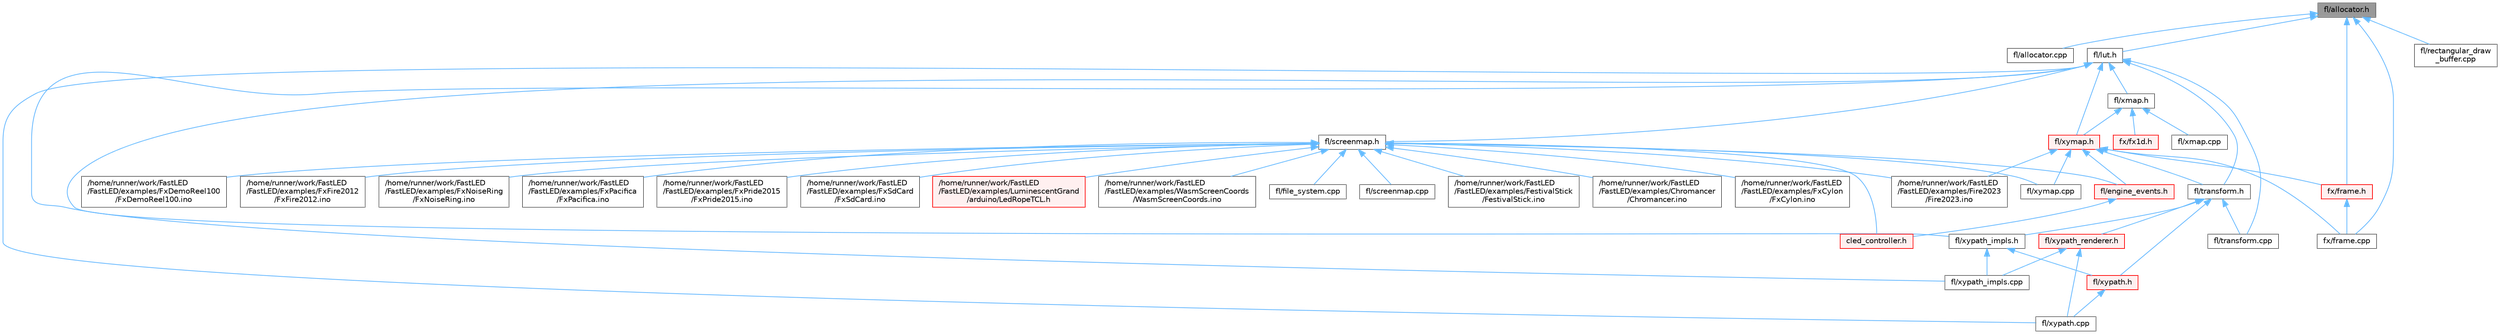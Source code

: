 digraph "fl/allocator.h"
{
 // INTERACTIVE_SVG=YES
 // LATEX_PDF_SIZE
  bgcolor="transparent";
  edge [fontname=Helvetica,fontsize=10,labelfontname=Helvetica,labelfontsize=10];
  node [fontname=Helvetica,fontsize=10,shape=box,height=0.2,width=0.4];
  Node1 [id="Node000001",label="fl/allocator.h",height=0.2,width=0.4,color="gray40", fillcolor="grey60", style="filled", fontcolor="black",tooltip=" "];
  Node1 -> Node2 [id="edge1_Node000001_Node000002",dir="back",color="steelblue1",style="solid",tooltip=" "];
  Node2 [id="Node000002",label="fl/allocator.cpp",height=0.2,width=0.4,color="grey40", fillcolor="white", style="filled",URL="$d6/d89/allocator_8cpp.html",tooltip=" "];
  Node1 -> Node3 [id="edge2_Node000001_Node000003",dir="back",color="steelblue1",style="solid",tooltip=" "];
  Node3 [id="Node000003",label="fl/lut.h",height=0.2,width=0.4,color="grey40", fillcolor="white", style="filled",URL="$db/d54/lut_8h.html",tooltip=" "];
  Node3 -> Node4 [id="edge3_Node000003_Node000004",dir="back",color="steelblue1",style="solid",tooltip=" "];
  Node4 [id="Node000004",label="fl/screenmap.h",height=0.2,width=0.4,color="grey40", fillcolor="white", style="filled",URL="$d7/d97/screenmap_8h.html",tooltip=" "];
  Node4 -> Node5 [id="edge4_Node000004_Node000005",dir="back",color="steelblue1",style="solid",tooltip=" "];
  Node5 [id="Node000005",label="/home/runner/work/FastLED\l/FastLED/examples/Chromancer\l/Chromancer.ino",height=0.2,width=0.4,color="grey40", fillcolor="white", style="filled",URL="$d1/ddb/_chromancer_8ino.html",tooltip=" "];
  Node4 -> Node6 [id="edge5_Node000004_Node000006",dir="back",color="steelblue1",style="solid",tooltip=" "];
  Node6 [id="Node000006",label="/home/runner/work/FastLED\l/FastLED/examples/FestivalStick\l/FestivalStick.ino",height=0.2,width=0.4,color="grey40", fillcolor="white", style="filled",URL="$dd/d43/_festival_stick_8ino.html",tooltip=" "];
  Node4 -> Node7 [id="edge6_Node000004_Node000007",dir="back",color="steelblue1",style="solid",tooltip=" "];
  Node7 [id="Node000007",label="/home/runner/work/FastLED\l/FastLED/examples/Fire2023\l/Fire2023.ino",height=0.2,width=0.4,color="grey40", fillcolor="white", style="filled",URL="$d8/d2c/_fire2023_8ino.html",tooltip=" "];
  Node4 -> Node8 [id="edge7_Node000004_Node000008",dir="back",color="steelblue1",style="solid",tooltip=" "];
  Node8 [id="Node000008",label="/home/runner/work/FastLED\l/FastLED/examples/FxCylon\l/FxCylon.ino",height=0.2,width=0.4,color="grey40", fillcolor="white", style="filled",URL="$db/d86/_fx_cylon_8ino.html",tooltip=" "];
  Node4 -> Node9 [id="edge8_Node000004_Node000009",dir="back",color="steelblue1",style="solid",tooltip=" "];
  Node9 [id="Node000009",label="/home/runner/work/FastLED\l/FastLED/examples/FxDemoReel100\l/FxDemoReel100.ino",height=0.2,width=0.4,color="grey40", fillcolor="white", style="filled",URL="$d1/d8f/_fx_demo_reel100_8ino.html",tooltip=" "];
  Node4 -> Node10 [id="edge9_Node000004_Node000010",dir="back",color="steelblue1",style="solid",tooltip=" "];
  Node10 [id="Node000010",label="/home/runner/work/FastLED\l/FastLED/examples/FxFire2012\l/FxFire2012.ino",height=0.2,width=0.4,color="grey40", fillcolor="white", style="filled",URL="$df/d57/_fx_fire2012_8ino.html",tooltip=" "];
  Node4 -> Node11 [id="edge10_Node000004_Node000011",dir="back",color="steelblue1",style="solid",tooltip=" "];
  Node11 [id="Node000011",label="/home/runner/work/FastLED\l/FastLED/examples/FxNoiseRing\l/FxNoiseRing.ino",height=0.2,width=0.4,color="grey40", fillcolor="white", style="filled",URL="$d3/dac/_fx_noise_ring_8ino.html",tooltip=" "];
  Node4 -> Node12 [id="edge11_Node000004_Node000012",dir="back",color="steelblue1",style="solid",tooltip=" "];
  Node12 [id="Node000012",label="/home/runner/work/FastLED\l/FastLED/examples/FxPacifica\l/FxPacifica.ino",height=0.2,width=0.4,color="grey40", fillcolor="white", style="filled",URL="$dc/ded/_fx_pacifica_8ino.html",tooltip=" "];
  Node4 -> Node13 [id="edge12_Node000004_Node000013",dir="back",color="steelblue1",style="solid",tooltip=" "];
  Node13 [id="Node000013",label="/home/runner/work/FastLED\l/FastLED/examples/FxPride2015\l/FxPride2015.ino",height=0.2,width=0.4,color="grey40", fillcolor="white", style="filled",URL="$d2/db0/_fx_pride2015_8ino.html",tooltip=" "];
  Node4 -> Node14 [id="edge13_Node000004_Node000014",dir="back",color="steelblue1",style="solid",tooltip=" "];
  Node14 [id="Node000014",label="/home/runner/work/FastLED\l/FastLED/examples/FxSdCard\l/FxSdCard.ino",height=0.2,width=0.4,color="grey40", fillcolor="white", style="filled",URL="$d7/d35/_fx_sd_card_8ino.html",tooltip=" "];
  Node4 -> Node15 [id="edge14_Node000004_Node000015",dir="back",color="steelblue1",style="solid",tooltip=" "];
  Node15 [id="Node000015",label="/home/runner/work/FastLED\l/FastLED/examples/LuminescentGrand\l/arduino/LedRopeTCL.h",height=0.2,width=0.4,color="red", fillcolor="#FFF0F0", style="filled",URL="$d9/d7e/_led_rope_t_c_l_8h.html",tooltip=" "];
  Node4 -> Node17 [id="edge15_Node000004_Node000017",dir="back",color="steelblue1",style="solid",tooltip=" "];
  Node17 [id="Node000017",label="/home/runner/work/FastLED\l/FastLED/examples/WasmScreenCoords\l/WasmScreenCoords.ino",height=0.2,width=0.4,color="grey40", fillcolor="white", style="filled",URL="$dc/d4d/_wasm_screen_coords_8ino.html",tooltip="Simple test for screen coordinates in the web compiled version of FastLED."];
  Node4 -> Node18 [id="edge16_Node000004_Node000018",dir="back",color="steelblue1",style="solid",tooltip=" "];
  Node18 [id="Node000018",label="cled_controller.h",height=0.2,width=0.4,color="red", fillcolor="#FFF0F0", style="filled",URL="$db/d6d/cled__controller_8h.html",tooltip="base definitions used by led controllers for writing out led data"];
  Node4 -> Node140 [id="edge17_Node000004_Node000140",dir="back",color="steelblue1",style="solid",tooltip=" "];
  Node140 [id="Node000140",label="fl/engine_events.h",height=0.2,width=0.4,color="red", fillcolor="#FFF0F0", style="filled",URL="$db/dc0/engine__events_8h.html",tooltip=" "];
  Node140 -> Node18 [id="edge18_Node000140_Node000018",dir="back",color="steelblue1",style="solid",tooltip=" "];
  Node4 -> Node150 [id="edge19_Node000004_Node000150",dir="back",color="steelblue1",style="solid",tooltip=" "];
  Node150 [id="Node000150",label="fl/file_system.cpp",height=0.2,width=0.4,color="grey40", fillcolor="white", style="filled",URL="$d4/d37/file__system_8cpp.html",tooltip=" "];
  Node4 -> Node151 [id="edge20_Node000004_Node000151",dir="back",color="steelblue1",style="solid",tooltip=" "];
  Node151 [id="Node000151",label="fl/screenmap.cpp",height=0.2,width=0.4,color="grey40", fillcolor="white", style="filled",URL="$d9/d6f/screenmap_8cpp.html",tooltip=" "];
  Node4 -> Node152 [id="edge21_Node000004_Node000152",dir="back",color="steelblue1",style="solid",tooltip=" "];
  Node152 [id="Node000152",label="fl/xymap.cpp",height=0.2,width=0.4,color="grey40", fillcolor="white", style="filled",URL="$d7/d09/xymap_8cpp.html",tooltip=" "];
  Node3 -> Node153 [id="edge22_Node000003_Node000153",dir="back",color="steelblue1",style="solid",tooltip=" "];
  Node153 [id="Node000153",label="fl/transform.cpp",height=0.2,width=0.4,color="grey40", fillcolor="white", style="filled",URL="$d8/d8c/transform_8cpp.html",tooltip=" "];
  Node3 -> Node154 [id="edge23_Node000003_Node000154",dir="back",color="steelblue1",style="solid",tooltip=" "];
  Node154 [id="Node000154",label="fl/transform.h",height=0.2,width=0.4,color="grey40", fillcolor="white", style="filled",URL="$d2/d80/transform_8h.html",tooltip=" "];
  Node154 -> Node153 [id="edge24_Node000154_Node000153",dir="back",color="steelblue1",style="solid",tooltip=" "];
  Node154 -> Node155 [id="edge25_Node000154_Node000155",dir="back",color="steelblue1",style="solid",tooltip=" "];
  Node155 [id="Node000155",label="fl/xypath.h",height=0.2,width=0.4,color="red", fillcolor="#FFF0F0", style="filled",URL="$d5/df2/xypath_8h.html",tooltip=" "];
  Node155 -> Node160 [id="edge26_Node000155_Node000160",dir="back",color="steelblue1",style="solid",tooltip=" "];
  Node160 [id="Node000160",label="fl/xypath.cpp",height=0.2,width=0.4,color="grey40", fillcolor="white", style="filled",URL="$d4/d78/xypath_8cpp.html",tooltip=" "];
  Node154 -> Node162 [id="edge27_Node000154_Node000162",dir="back",color="steelblue1",style="solid",tooltip=" "];
  Node162 [id="Node000162",label="fl/xypath_impls.h",height=0.2,width=0.4,color="grey40", fillcolor="white", style="filled",URL="$d8/d5f/xypath__impls_8h.html",tooltip=" "];
  Node162 -> Node155 [id="edge28_Node000162_Node000155",dir="back",color="steelblue1",style="solid",tooltip=" "];
  Node162 -> Node163 [id="edge29_Node000162_Node000163",dir="back",color="steelblue1",style="solid",tooltip=" "];
  Node163 [id="Node000163",label="fl/xypath_impls.cpp",height=0.2,width=0.4,color="grey40", fillcolor="white", style="filled",URL="$d4/db1/xypath__impls_8cpp.html",tooltip=" "];
  Node154 -> Node164 [id="edge30_Node000154_Node000164",dir="back",color="steelblue1",style="solid",tooltip=" "];
  Node164 [id="Node000164",label="fl/xypath_renderer.h",height=0.2,width=0.4,color="red", fillcolor="#FFF0F0", style="filled",URL="$d2/d88/xypath__renderer_8h.html",tooltip=" "];
  Node164 -> Node160 [id="edge31_Node000164_Node000160",dir="back",color="steelblue1",style="solid",tooltip=" "];
  Node164 -> Node163 [id="edge32_Node000164_Node000163",dir="back",color="steelblue1",style="solid",tooltip=" "];
  Node3 -> Node165 [id="edge33_Node000003_Node000165",dir="back",color="steelblue1",style="solid",tooltip=" "];
  Node165 [id="Node000165",label="fl/xmap.h",height=0.2,width=0.4,color="grey40", fillcolor="white", style="filled",URL="$dd/dcc/xmap_8h.html",tooltip=" "];
  Node165 -> Node166 [id="edge34_Node000165_Node000166",dir="back",color="steelblue1",style="solid",tooltip=" "];
  Node166 [id="Node000166",label="fl/xmap.cpp",height=0.2,width=0.4,color="grey40", fillcolor="white", style="filled",URL="$db/db8/xmap_8cpp.html",tooltip=" "];
  Node165 -> Node167 [id="edge35_Node000165_Node000167",dir="back",color="steelblue1",style="solid",tooltip=" "];
  Node167 [id="Node000167",label="fl/xymap.h",height=0.2,width=0.4,color="red", fillcolor="#FFF0F0", style="filled",URL="$da/d61/xymap_8h.html",tooltip=" "];
  Node167 -> Node7 [id="edge36_Node000167_Node000007",dir="back",color="steelblue1",style="solid",tooltip=" "];
  Node167 -> Node140 [id="edge37_Node000167_Node000140",dir="back",color="steelblue1",style="solid",tooltip=" "];
  Node167 -> Node154 [id="edge38_Node000167_Node000154",dir="back",color="steelblue1",style="solid",tooltip=" "];
  Node167 -> Node152 [id="edge39_Node000167_Node000152",dir="back",color="steelblue1",style="solid",tooltip=" "];
  Node167 -> Node194 [id="edge40_Node000167_Node000194",dir="back",color="steelblue1",style="solid",tooltip=" "];
  Node194 [id="Node000194",label="fx/frame.cpp",height=0.2,width=0.4,color="grey40", fillcolor="white", style="filled",URL="$da/d14/frame_8cpp.html",tooltip=" "];
  Node167 -> Node195 [id="edge41_Node000167_Node000195",dir="back",color="steelblue1",style="solid",tooltip=" "];
  Node195 [id="Node000195",label="fx/frame.h",height=0.2,width=0.4,color="red", fillcolor="#FFF0F0", style="filled",URL="$df/d7d/frame_8h.html",tooltip=" "];
  Node195 -> Node194 [id="edge42_Node000195_Node000194",dir="back",color="steelblue1",style="solid",tooltip=" "];
  Node165 -> Node206 [id="edge43_Node000165_Node000206",dir="back",color="steelblue1",style="solid",tooltip=" "];
  Node206 [id="Node000206",label="fx/fx1d.h",height=0.2,width=0.4,color="red", fillcolor="#FFF0F0", style="filled",URL="$da/d81/fx1d_8h.html",tooltip=" "];
  Node3 -> Node167 [id="edge44_Node000003_Node000167",dir="back",color="steelblue1",style="solid",tooltip=" "];
  Node3 -> Node160 [id="edge45_Node000003_Node000160",dir="back",color="steelblue1",style="solid",tooltip=" "];
  Node3 -> Node163 [id="edge46_Node000003_Node000163",dir="back",color="steelblue1",style="solid",tooltip=" "];
  Node3 -> Node162 [id="edge47_Node000003_Node000162",dir="back",color="steelblue1",style="solid",tooltip=" "];
  Node1 -> Node209 [id="edge48_Node000001_Node000209",dir="back",color="steelblue1",style="solid",tooltip=" "];
  Node209 [id="Node000209",label="fl/rectangular_draw\l_buffer.cpp",height=0.2,width=0.4,color="grey40", fillcolor="white", style="filled",URL="$d3/d8d/rectangular__draw__buffer_8cpp.html",tooltip=" "];
  Node1 -> Node194 [id="edge49_Node000001_Node000194",dir="back",color="steelblue1",style="solid",tooltip=" "];
  Node1 -> Node195 [id="edge50_Node000001_Node000195",dir="back",color="steelblue1",style="solid",tooltip=" "];
}
